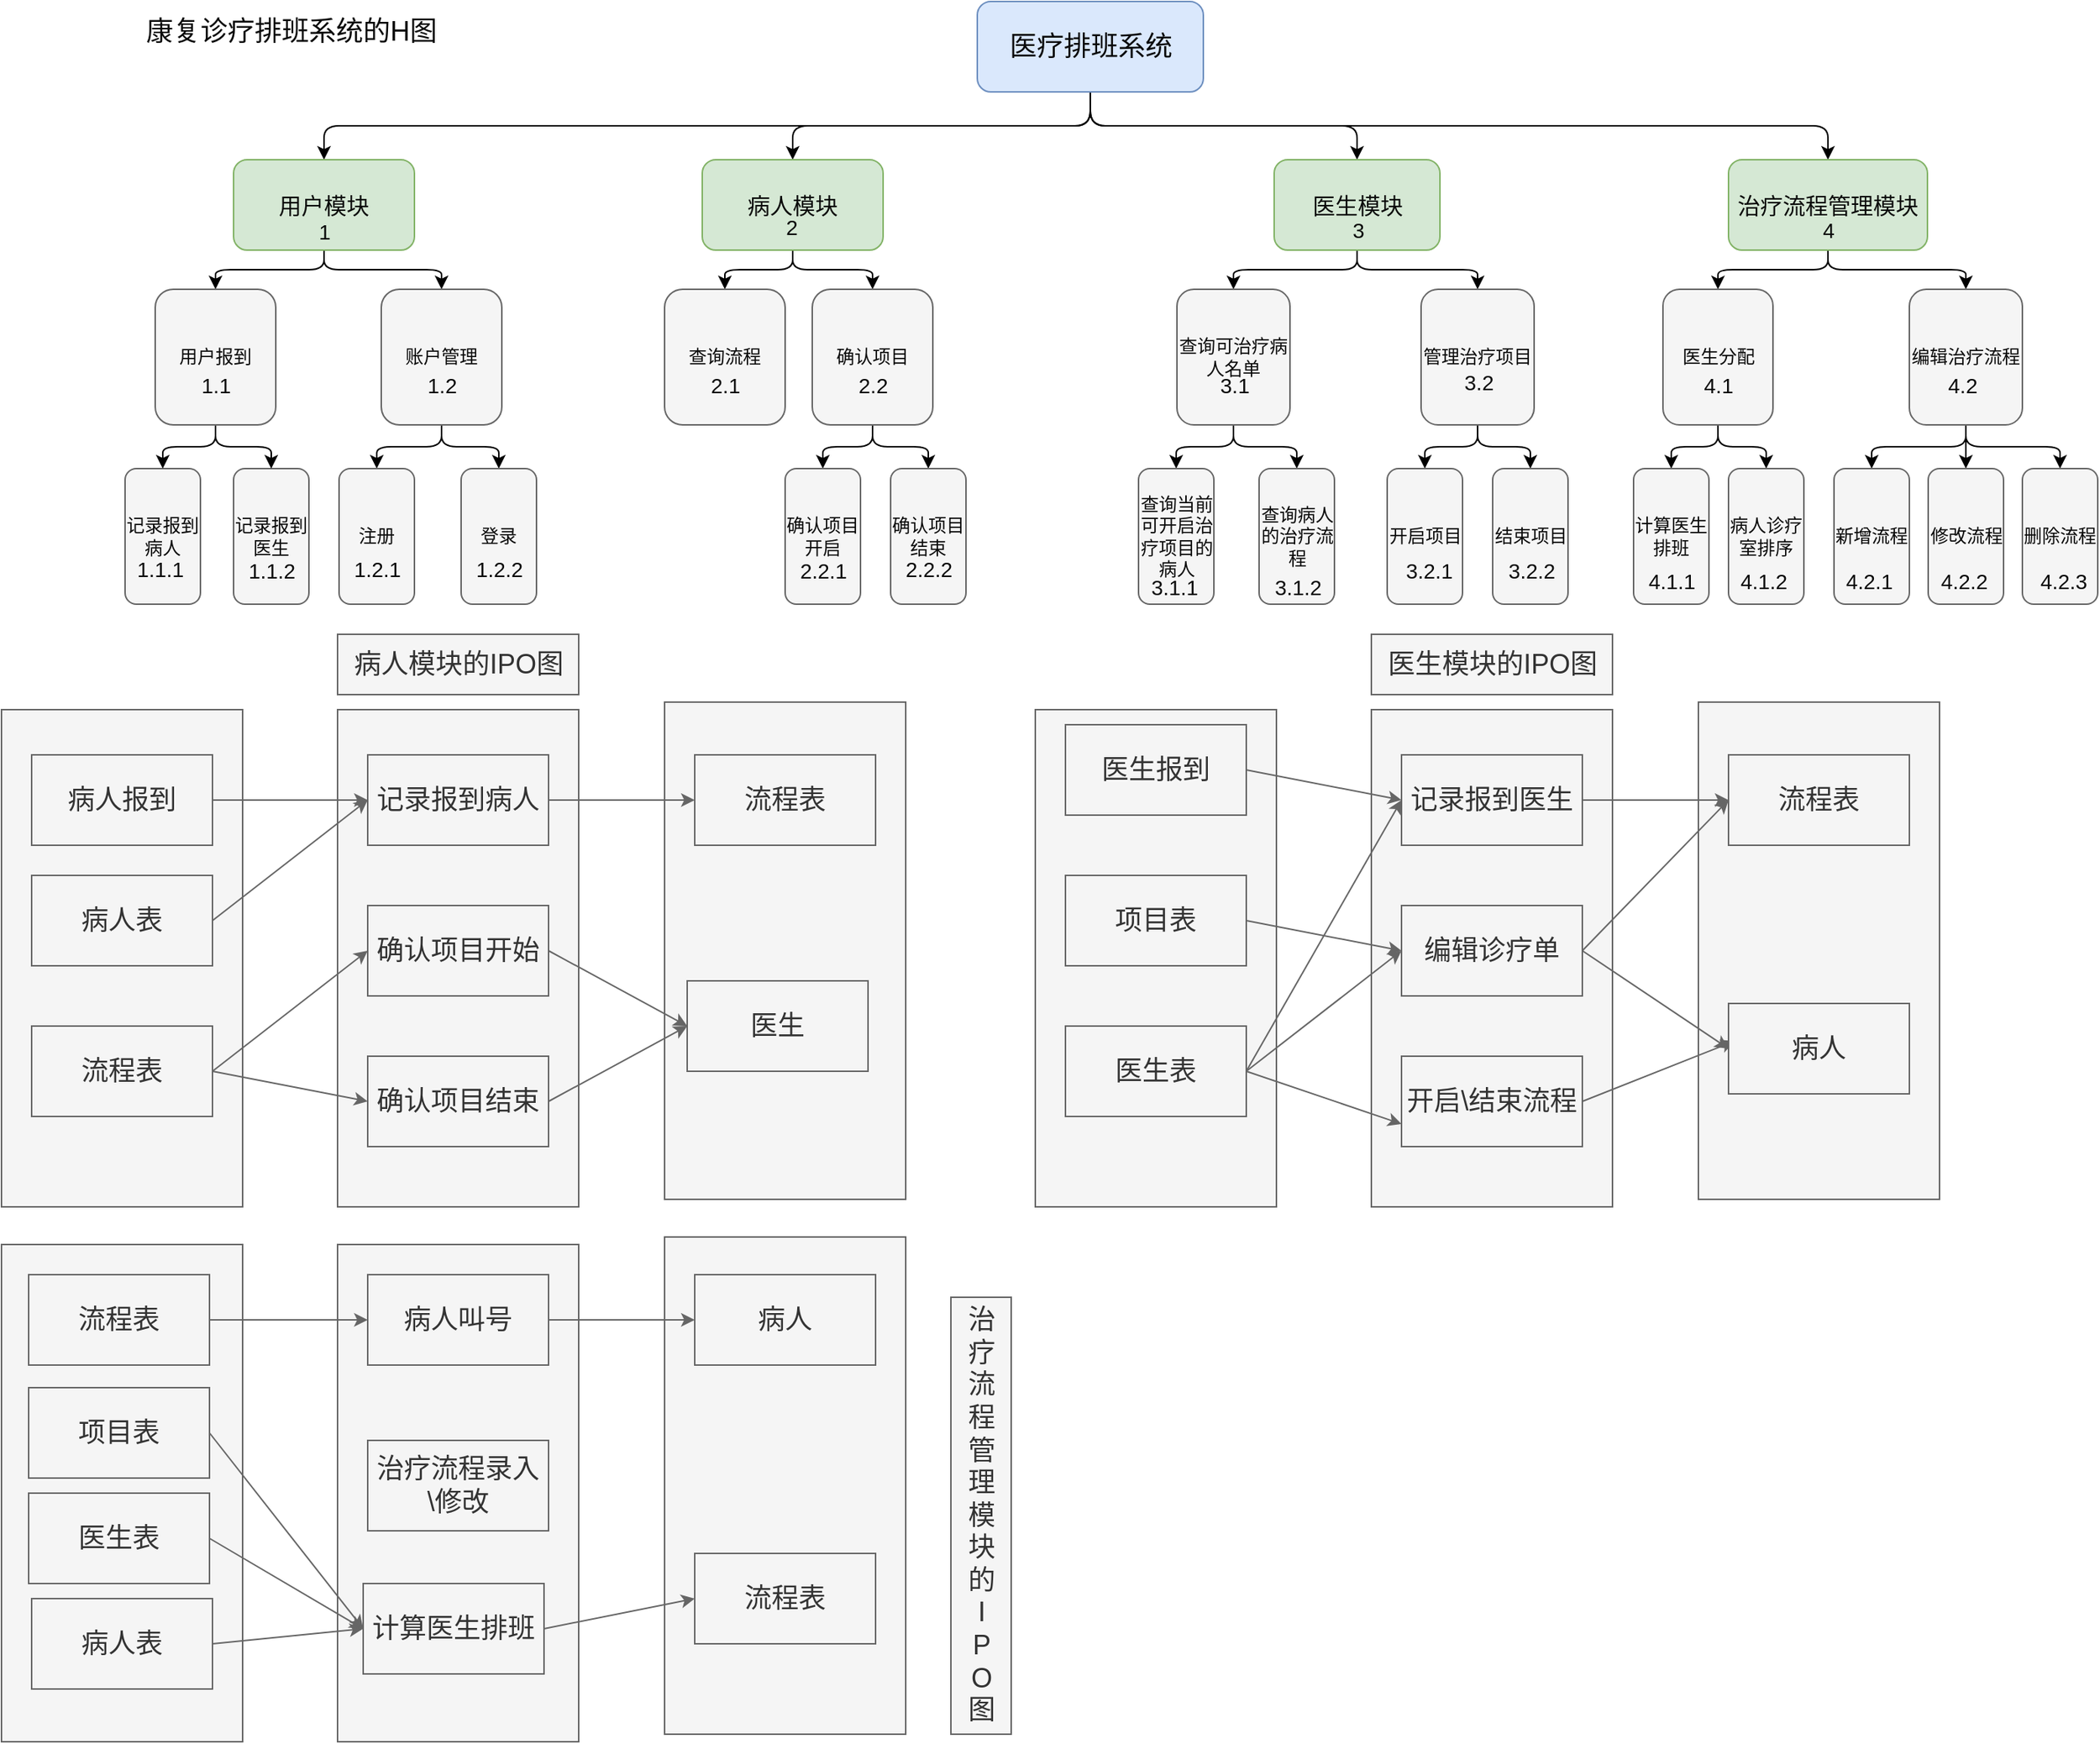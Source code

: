 <mxfile>
    <diagram id="Roaw650MdF5vXsPZklE2" name="第 1 页">
        <mxGraphModel dx="1711" dy="610" grid="1" gridSize="23" guides="1" tooltips="1" connect="1" arrows="1" fold="1" page="1" pageScale="1" pageWidth="1654" pageHeight="1169" background="#ffffff" math="0" shadow="0">
            <root>
                <mxCell id="0"/>
                <mxCell id="1" parent="0"/>
                <mxCell id="73" value="" style="whiteSpace=wrap;html=1;fontSize=18;fontColor=#333333;fillColor=#f5f5f5;strokeColor=#666666;" parent="1" vertex="1">
                    <mxGeometry x="233" y="470" width="160" height="330" as="geometry"/>
                </mxCell>
                <mxCell id="78" value="" style="whiteSpace=wrap;html=1;fontSize=18;fontColor=#333333;fillColor=#f5f5f5;strokeColor=#666666;" parent="1" vertex="1">
                    <mxGeometry x="10" y="470" width="160" height="330" as="geometry"/>
                </mxCell>
                <mxCell id="84" value="" style="whiteSpace=wrap;html=1;fontSize=18;fontColor=#333333;fillColor=#f5f5f5;strokeColor=#666666;" parent="1" vertex="1">
                    <mxGeometry x="450" y="465" width="160" height="330" as="geometry"/>
                </mxCell>
                <mxCell id="175" style="edgeStyle=orthogonalEdgeStyle;html=1;exitX=1;exitY=0.5;exitDx=0;exitDy=0;entryX=0;entryY=0.5;entryDx=0;entryDy=0;elbow=vertical;" edge="1" parent="1" source="5" target="158">
                    <mxGeometry relative="1" as="geometry"/>
                </mxCell>
                <mxCell id="176" style="edgeStyle=orthogonalEdgeStyle;html=1;exitX=1;exitY=0.5;exitDx=0;exitDy=0;entryX=0;entryY=0.5;entryDx=0;entryDy=0;elbow=vertical;" edge="1" parent="1" source="5" target="9">
                    <mxGeometry relative="1" as="geometry"/>
                </mxCell>
                <mxCell id="177" style="edgeStyle=orthogonalEdgeStyle;html=1;exitX=1;exitY=0.5;exitDx=0;exitDy=0;entryX=0;entryY=0.5;entryDx=0;entryDy=0;elbow=vertical;" edge="1" parent="1" source="5" target="13">
                    <mxGeometry relative="1" as="geometry"/>
                </mxCell>
                <mxCell id="178" style="edgeStyle=orthogonalEdgeStyle;html=1;exitX=1;exitY=0.5;exitDx=0;exitDy=0;entryX=0;entryY=0.5;entryDx=0;entryDy=0;elbow=vertical;" edge="1" parent="1" source="5" target="18">
                    <mxGeometry relative="1" as="geometry"/>
                </mxCell>
                <mxCell id="5" value="&lt;font style=&quot;font-size: 18px;&quot;&gt;医疗排班系统&lt;/font&gt;" style="rounded=1;whiteSpace=wrap;html=1;fillColor=#dae8fc;strokeColor=#6c8ebf;direction=south;fontColor=#0a0a0a;" parent="1" vertex="1">
                    <mxGeometry x="657.5" width="150" height="60" as="geometry"/>
                </mxCell>
                <mxCell id="6" style="edgeStyle=orthogonalEdgeStyle;html=1;exitX=1;exitY=0.5;exitDx=0;exitDy=0;entryX=0.5;entryY=0;entryDx=0;entryDy=0;fontColor=#0a0a0a;" parent="1" source="9" target="21" edge="1">
                    <mxGeometry relative="1" as="geometry"/>
                </mxCell>
                <mxCell id="8" style="edgeStyle=orthogonalEdgeStyle;html=1;exitX=1;exitY=0.5;exitDx=0;exitDy=0;entryX=0.5;entryY=0;entryDx=0;entryDy=0;fontColor=#0a0a0a;" parent="1" source="9" target="20" edge="1">
                    <mxGeometry relative="1" as="geometry"/>
                </mxCell>
                <mxCell id="9" value="&lt;span style=&quot;font-size: 15px;&quot;&gt;病人模块&lt;/span&gt;" style="rounded=1;whiteSpace=wrap;html=1;fillColor=#d5e8d4;strokeColor=#82b366;direction=south;fontColor=#0a0a0a;" parent="1" vertex="1">
                    <mxGeometry x="475" y="105" width="120" height="60" as="geometry"/>
                </mxCell>
                <mxCell id="11" style="edgeStyle=orthogonalEdgeStyle;html=1;exitX=1;exitY=0.5;exitDx=0;exitDy=0;entryX=0.5;entryY=0;entryDx=0;entryDy=0;fontColor=#0a0a0a;" parent="1" source="13" target="23" edge="1">
                    <mxGeometry relative="1" as="geometry"/>
                </mxCell>
                <mxCell id="12" style="edgeStyle=orthogonalEdgeStyle;html=1;exitX=1;exitY=0.5;exitDx=0;exitDy=0;entryX=0.5;entryY=0;entryDx=0;entryDy=0;fontColor=#0a0a0a;" parent="1" source="13" target="27" edge="1">
                    <mxGeometry relative="1" as="geometry"/>
                </mxCell>
                <mxCell id="13" value="&lt;span style=&quot;font-size: 15px;&quot;&gt;医生模块&lt;/span&gt;" style="rounded=1;whiteSpace=wrap;html=1;fillColor=#d5e8d4;strokeColor=#82b366;direction=south;fontColor=#0a0a0a;" parent="1" vertex="1">
                    <mxGeometry x="854.5" y="105" width="110" height="60" as="geometry"/>
                </mxCell>
                <mxCell id="192" style="edgeStyle=orthogonalEdgeStyle;html=1;exitX=1;exitY=0.5;exitDx=0;exitDy=0;entryX=0.5;entryY=0;entryDx=0;entryDy=0;elbow=vertical;" edge="1" parent="1" source="18" target="46">
                    <mxGeometry relative="1" as="geometry"/>
                </mxCell>
                <mxCell id="193" style="edgeStyle=orthogonalEdgeStyle;html=1;exitX=1;exitY=0.5;exitDx=0;exitDy=0;entryX=0.5;entryY=0;entryDx=0;entryDy=0;elbow=vertical;" edge="1" parent="1" source="18" target="26">
                    <mxGeometry relative="1" as="geometry"/>
                </mxCell>
                <mxCell id="18" value="&lt;span style=&quot;font-size: 15px;&quot;&gt;治疗流程管理模块&lt;/span&gt;" style="rounded=1;whiteSpace=wrap;html=1;fillColor=#d5e8d4;strokeColor=#82b366;direction=south;fontColor=#0a0a0a;" parent="1" vertex="1">
                    <mxGeometry x="1156" y="105" width="132" height="60" as="geometry"/>
                </mxCell>
                <mxCell id="189" style="edgeStyle=orthogonalEdgeStyle;html=1;exitX=0.5;exitY=1;exitDx=0;exitDy=0;entryX=0.5;entryY=0;entryDx=0;entryDy=0;elbow=vertical;" edge="1" parent="1" source="20" target="187">
                    <mxGeometry relative="1" as="geometry"/>
                </mxCell>
                <mxCell id="190" style="edgeStyle=orthogonalEdgeStyle;html=1;exitX=0.5;exitY=1;exitDx=0;exitDy=0;entryX=0.5;entryY=0;entryDx=0;entryDy=0;elbow=vertical;" edge="1" parent="1" source="20" target="186">
                    <mxGeometry relative="1" as="geometry"/>
                </mxCell>
                <mxCell id="20" value="确认项目" style="rounded=1;whiteSpace=wrap;html=1;fontColor=#0a0a0a;rotation=0;fillColor=#f5f5f5;strokeColor=#666666;" parent="1" vertex="1">
                    <mxGeometry x="548" y="191" width="80" height="90" as="geometry"/>
                </mxCell>
                <mxCell id="21" value="查询流程" style="rounded=1;whiteSpace=wrap;html=1;fontColor=#0a0a0a;rotation=0;fillColor=#f5f5f5;strokeColor=#666666;" parent="1" vertex="1">
                    <mxGeometry x="450" y="191" width="80" height="90" as="geometry"/>
                </mxCell>
                <mxCell id="203" style="edgeStyle=orthogonalEdgeStyle;html=1;exitX=0.5;exitY=1;exitDx=0;exitDy=0;entryX=0.5;entryY=0;entryDx=0;entryDy=0;elbow=vertical;" edge="1" parent="1" source="23" target="202">
                    <mxGeometry relative="1" as="geometry"/>
                </mxCell>
                <mxCell id="204" style="edgeStyle=orthogonalEdgeStyle;html=1;exitX=0.5;exitY=1;exitDx=0;exitDy=0;entryX=0.5;entryY=0;entryDx=0;entryDy=0;elbow=vertical;" edge="1" parent="1" source="23" target="201">
                    <mxGeometry relative="1" as="geometry"/>
                </mxCell>
                <mxCell id="23" value="查询可治疗病人名单" style="rounded=1;whiteSpace=wrap;html=1;fontColor=#0a0a0a;rotation=0;fillColor=#f5f5f5;strokeColor=#666666;" parent="1" vertex="1">
                    <mxGeometry x="790" y="191" width="75" height="90" as="geometry"/>
                </mxCell>
                <mxCell id="195" style="edgeStyle=orthogonalEdgeStyle;html=1;exitX=0.5;exitY=1;exitDx=0;exitDy=0;entryX=0.5;entryY=0;entryDx=0;entryDy=0;elbow=vertical;" edge="1" parent="1" source="26" target="194">
                    <mxGeometry relative="1" as="geometry"/>
                </mxCell>
                <mxCell id="196" style="edgeStyle=orthogonalEdgeStyle;html=1;exitX=0.5;exitY=1;exitDx=0;exitDy=0;entryX=0.5;entryY=0;entryDx=0;entryDy=0;elbow=vertical;" edge="1" parent="1" source="26" target="65">
                    <mxGeometry relative="1" as="geometry"/>
                </mxCell>
                <mxCell id="26" value="医生分配" style="rounded=1;whiteSpace=wrap;html=1;fontColor=#0a0a0a;rotation=0;fillColor=#f5f5f5;strokeColor=#666666;" parent="1" vertex="1">
                    <mxGeometry x="1112.5" y="191" width="73" height="90" as="geometry"/>
                </mxCell>
                <mxCell id="199" style="edgeStyle=orthogonalEdgeStyle;html=1;exitX=0.5;exitY=1;exitDx=0;exitDy=0;entryX=0.5;entryY=0;entryDx=0;entryDy=0;elbow=vertical;" edge="1" parent="1" source="27" target="198">
                    <mxGeometry relative="1" as="geometry"/>
                </mxCell>
                <mxCell id="200" style="edgeStyle=orthogonalEdgeStyle;html=1;exitX=0.5;exitY=1;exitDx=0;exitDy=0;entryX=0.5;entryY=0;entryDx=0;entryDy=0;elbow=vertical;" edge="1" parent="1" source="27" target="197">
                    <mxGeometry relative="1" as="geometry"/>
                </mxCell>
                <mxCell id="27" value="管理治疗项目" style="rounded=1;whiteSpace=wrap;html=1;fontColor=#0a0a0a;rotation=0;fillColor=#f5f5f5;strokeColor=#666666;" parent="1" vertex="1">
                    <mxGeometry x="952" y="191" width="75" height="90" as="geometry"/>
                </mxCell>
                <mxCell id="29" value="&lt;font style=&quot;font-size: 14px;&quot;&gt;2&lt;/font&gt;" style="text;html=1;align=center;verticalAlign=middle;resizable=0;points=[];autosize=1;strokeColor=none;fillColor=none;fontSize=14;fontColor=#0a0a0a;" parent="1" vertex="1">
                    <mxGeometry x="522" y="127" width="23" height="46" as="geometry"/>
                </mxCell>
                <mxCell id="33" value="&lt;font style=&quot;font-size: 14px;&quot;&gt;2.2&lt;/font&gt;" style="text;html=1;align=center;verticalAlign=middle;resizable=0;points=[];autosize=1;strokeColor=none;fillColor=none;fontSize=14;fontColor=#0a0a0a;" parent="1" vertex="1">
                    <mxGeometry x="565" y="232" width="46" height="46" as="geometry"/>
                </mxCell>
                <mxCell id="34" value="2.1" style="text;html=1;align=center;verticalAlign=middle;resizable=0;points=[];autosize=1;strokeColor=none;fillColor=none;fontSize=14;fontColor=#0a0a0a;" parent="1" vertex="1">
                    <mxGeometry x="467" y="232" width="46" height="46" as="geometry"/>
                </mxCell>
                <mxCell id="35" value="&lt;font style=&quot;font-size: 14px;&quot;&gt;3.1&lt;/font&gt;" style="text;html=1;align=center;verticalAlign=middle;resizable=0;points=[];autosize=1;strokeColor=none;fillColor=none;fontSize=14;fontColor=#0a0a0a;" parent="1" vertex="1">
                    <mxGeometry x="804.5" y="232" width="46" height="46" as="geometry"/>
                </mxCell>
                <mxCell id="37" value="&lt;font style=&quot;font-size: 14px;&quot;&gt;4.1&lt;/font&gt;" style="text;html=1;align=center;verticalAlign=middle;resizable=0;points=[];autosize=1;strokeColor=none;fillColor=none;fontSize=14;fontColor=#0a0a0a;" parent="1" vertex="1">
                    <mxGeometry x="1126" y="232" width="46" height="46" as="geometry"/>
                </mxCell>
                <mxCell id="44" value="&lt;font style=&quot;font-size: 14px;&quot;&gt;3&lt;/font&gt;" style="text;html=1;align=center;verticalAlign=middle;resizable=0;points=[];autosize=1;strokeColor=none;fillColor=none;fontSize=14;fontColor=#0a0a0a;" parent="1" vertex="1">
                    <mxGeometry x="898.5" y="129" width="23" height="46" as="geometry"/>
                </mxCell>
                <mxCell id="55" style="edgeStyle=orthogonalEdgeStyle;html=1;exitX=0.5;exitY=1;exitDx=0;exitDy=0;entryX=0.5;entryY=0;entryDx=0;entryDy=0;fontSize=14;fontColor=#0a0a0a;" parent="1" source="46" target="51" edge="1">
                    <mxGeometry relative="1" as="geometry"/>
                </mxCell>
                <mxCell id="56" style="edgeStyle=orthogonalEdgeStyle;html=1;exitX=0.5;exitY=1;exitDx=0;exitDy=0;entryX=0.5;entryY=0;entryDx=0;entryDy=0;fontSize=14;fontColor=#0a0a0a;" parent="1" source="46" target="53" edge="1">
                    <mxGeometry relative="1" as="geometry"/>
                </mxCell>
                <mxCell id="207" style="edgeStyle=orthogonalEdgeStyle;html=1;exitX=0.5;exitY=1;exitDx=0;exitDy=0;entryX=0.5;entryY=0;entryDx=0;entryDy=0;elbow=vertical;" edge="1" parent="1" source="46" target="206">
                    <mxGeometry relative="1" as="geometry"/>
                </mxCell>
                <mxCell id="46" value="编辑治疗流程" style="rounded=1;whiteSpace=wrap;html=1;fontColor=#0a0a0a;rotation=0;fillColor=#f5f5f5;strokeColor=#666666;" parent="1" vertex="1">
                    <mxGeometry x="1276" y="191" width="75" height="90" as="geometry"/>
                </mxCell>
                <mxCell id="49" value="&lt;font style=&quot;font-size: 14px;&quot;&gt;4.2&lt;/font&gt;" style="text;html=1;align=center;verticalAlign=middle;resizable=0;points=[];autosize=1;strokeColor=none;fillColor=none;fontSize=14;fontColor=#0a0a0a;" parent="1" vertex="1">
                    <mxGeometry x="1288" y="232" width="46" height="46" as="geometry"/>
                </mxCell>
                <mxCell id="51" value="新增流程" style="rounded=1;whiteSpace=wrap;html=1;fontColor=#0a0a0a;rotation=0;fillColor=#f5f5f5;strokeColor=#666666;" parent="1" vertex="1">
                    <mxGeometry x="1226" y="310" width="50" height="90" as="geometry"/>
                </mxCell>
                <mxCell id="52" value="&lt;font style=&quot;font-size: 14px;&quot;&gt;4.2.1&lt;/font&gt;" style="text;html=1;align=center;verticalAlign=middle;resizable=0;points=[];autosize=1;strokeColor=none;fillColor=none;fontSize=14;fontColor=#0a0a0a;" parent="1" vertex="1">
                    <mxGeometry x="1226" y="362" width="46" height="46" as="geometry"/>
                </mxCell>
                <mxCell id="53" value="修改流程" style="rounded=1;whiteSpace=wrap;html=1;fontColor=#0a0a0a;rotation=0;fillColor=#f5f5f5;strokeColor=#666666;" parent="1" vertex="1">
                    <mxGeometry x="1288.5" y="310" width="50" height="90" as="geometry"/>
                </mxCell>
                <mxCell id="54" value="&lt;font style=&quot;font-size: 14px;&quot;&gt;4.2.2&lt;/font&gt;" style="text;html=1;align=center;verticalAlign=middle;resizable=0;points=[];autosize=1;strokeColor=none;fillColor=none;fontSize=14;fontColor=#0a0a0a;" parent="1" vertex="1">
                    <mxGeometry x="1288.5" y="362" width="46" height="46" as="geometry"/>
                </mxCell>
                <mxCell id="57" value="记录报到病人" style="rounded=1;whiteSpace=wrap;html=1;fontColor=#0a0a0a;rotation=0;fillColor=#f5f5f5;strokeColor=#666666;" parent="1" vertex="1">
                    <mxGeometry x="92" y="310" width="50" height="90" as="geometry"/>
                </mxCell>
                <mxCell id="61" value="记录报到医生" style="rounded=1;whiteSpace=wrap;html=1;fontColor=#0a0a0a;rotation=0;fillColor=#f5f5f5;strokeColor=#666666;" parent="1" vertex="1">
                    <mxGeometry x="164" y="310" width="50" height="90" as="geometry"/>
                </mxCell>
                <mxCell id="65" value="计算医生排班" style="rounded=1;whiteSpace=wrap;html=1;fontColor=#0a0a0a;rotation=0;fillColor=#f5f5f5;strokeColor=#666666;" parent="1" vertex="1">
                    <mxGeometry x="1093" y="310" width="50" height="90" as="geometry"/>
                </mxCell>
                <mxCell id="66" value="&lt;font style=&quot;font-size: 14px;&quot;&gt;4.1.1&lt;/font&gt;" style="text;html=1;align=center;verticalAlign=middle;resizable=0;points=[];autosize=1;strokeColor=none;fillColor=none;fontSize=14;fontColor=#0a0a0a;" parent="1" vertex="1">
                    <mxGeometry x="1095" y="362" width="46" height="46" as="geometry"/>
                </mxCell>
                <mxCell id="68" value="&lt;font style=&quot;font-size: 18px;&quot;&gt;病人模块的IPO图&lt;/font&gt;" style="text;html=1;align=center;verticalAlign=middle;resizable=0;points=[];autosize=1;strokeColor=#666666;fillColor=#f5f5f5;fontSize=18;fontColor=#333333;" parent="1" vertex="1">
                    <mxGeometry x="233" y="420" width="160" height="40" as="geometry"/>
                </mxCell>
                <mxCell id="70" value="康复诊疗排班系统的H图" style="text;html=1;align=center;verticalAlign=middle;resizable=0;points=[];autosize=1;strokeColor=none;fillColor=none;fontSize=18;fontColor=#0a0a0a;" parent="1" vertex="1">
                    <mxGeometry x="92" width="220" height="40" as="geometry"/>
                </mxCell>
                <mxCell id="74" value="记录报到病人" style="whiteSpace=wrap;html=1;rounded=0;fontSize=18;fontColor=#333333;fillColor=#f5f5f5;strokeColor=#666666;" parent="1" vertex="1">
                    <mxGeometry x="253" y="500" width="120" height="60" as="geometry"/>
                </mxCell>
                <mxCell id="95" style="edgeStyle=none;html=1;exitX=1;exitY=0.5;exitDx=0;exitDy=0;entryX=0;entryY=0.5;entryDx=0;entryDy=0;fontSize=18;fontColor=#0a0a0a;fillColor=#f5f5f5;strokeColor=#666666;" parent="1" source="75" target="91" edge="1">
                    <mxGeometry relative="1" as="geometry"/>
                </mxCell>
                <mxCell id="75" value="确认项目结束" style="whiteSpace=wrap;html=1;rounded=0;fontSize=18;fontColor=#333333;fillColor=#f5f5f5;strokeColor=#666666;" parent="1" vertex="1">
                    <mxGeometry x="253" y="700" width="120" height="60" as="geometry"/>
                </mxCell>
                <mxCell id="122" style="edgeStyle=none;html=1;exitX=1;exitY=0.5;exitDx=0;exitDy=0;entryX=0;entryY=0.5;entryDx=0;entryDy=0;fontSize=18;fontColor=#0a0a0a;fillColor=#f5f5f5;strokeColor=#666666;" parent="1" source="76" target="91" edge="1">
                    <mxGeometry relative="1" as="geometry"/>
                </mxCell>
                <mxCell id="76" value="确认项目开始" style="whiteSpace=wrap;html=1;rounded=0;fontSize=18;fontColor=#333333;fillColor=#f5f5f5;strokeColor=#666666;" parent="1" vertex="1">
                    <mxGeometry x="253" y="600" width="120" height="60" as="geometry"/>
                </mxCell>
                <mxCell id="81" style="edgeStyle=none;html=1;exitX=1;exitY=0.5;exitDx=0;exitDy=0;entryX=0;entryY=0.5;entryDx=0;entryDy=0;fontSize=18;fontColor=#0a0a0a;fillColor=#f5f5f5;strokeColor=#666666;" parent="1" source="79" target="74" edge="1">
                    <mxGeometry relative="1" as="geometry"/>
                </mxCell>
                <mxCell id="79" value="病人表" style="whiteSpace=wrap;html=1;rounded=0;fontSize=18;fontColor=#333333;fillColor=#f5f5f5;strokeColor=#666666;" parent="1" vertex="1">
                    <mxGeometry x="30" y="580" width="120" height="60" as="geometry"/>
                </mxCell>
                <mxCell id="82" style="edgeStyle=none;html=1;exitX=1;exitY=0.5;exitDx=0;exitDy=0;entryX=0;entryY=0.5;entryDx=0;entryDy=0;fontSize=18;fontColor=#0a0a0a;fillColor=#f5f5f5;strokeColor=#666666;" parent="1" source="80" target="76" edge="1">
                    <mxGeometry relative="1" as="geometry"/>
                </mxCell>
                <mxCell id="83" style="edgeStyle=none;html=1;exitX=1;exitY=0.5;exitDx=0;exitDy=0;entryX=0;entryY=0.5;entryDx=0;entryDy=0;fontSize=18;fontColor=#0a0a0a;fillColor=#f5f5f5;strokeColor=#666666;" parent="1" source="80" target="75" edge="1">
                    <mxGeometry relative="1" as="geometry"/>
                </mxCell>
                <mxCell id="80" value="流程表" style="whiteSpace=wrap;html=1;rounded=0;fontSize=18;fontColor=#333333;fillColor=#f5f5f5;strokeColor=#666666;" parent="1" vertex="1">
                    <mxGeometry x="30" y="680" width="120" height="60" as="geometry"/>
                </mxCell>
                <mxCell id="85" value="流程表" style="whiteSpace=wrap;html=1;rounded=0;fontSize=18;fontColor=#333333;fillColor=#f5f5f5;strokeColor=#666666;" parent="1" vertex="1">
                    <mxGeometry x="470" y="500" width="120" height="60" as="geometry"/>
                </mxCell>
                <mxCell id="87" style="edgeStyle=none;html=1;exitX=1;exitY=0.5;exitDx=0;exitDy=0;entryX=0;entryY=0.5;entryDx=0;entryDy=0;fontSize=18;fontColor=#0a0a0a;fillColor=#f5f5f5;strokeColor=#666666;" parent="1" source="74" target="85" edge="1">
                    <mxGeometry relative="1" as="geometry"/>
                </mxCell>
                <mxCell id="96" style="edgeStyle=none;html=1;exitX=1;exitY=0.5;exitDx=0;exitDy=0;entryX=0;entryY=0.5;entryDx=0;entryDy=0;fontSize=18;fontColor=#0a0a0a;fillColor=#f5f5f5;strokeColor=#666666;" parent="1" source="89" target="74" edge="1">
                    <mxGeometry relative="1" as="geometry"/>
                </mxCell>
                <mxCell id="89" value="病人报到" style="whiteSpace=wrap;html=1;rounded=0;fontSize=18;fontColor=#333333;fillColor=#f5f5f5;strokeColor=#666666;" parent="1" vertex="1">
                    <mxGeometry x="30" y="500" width="120" height="60" as="geometry"/>
                </mxCell>
                <mxCell id="91" value="医生" style="whiteSpace=wrap;html=1;rounded=0;fontSize=18;fontColor=#333333;fillColor=#f5f5f5;strokeColor=#666666;" parent="1" vertex="1">
                    <mxGeometry x="465" y="650" width="120" height="60" as="geometry"/>
                </mxCell>
                <mxCell id="97" value="" style="whiteSpace=wrap;html=1;fontSize=18;fontColor=#333333;fillColor=#f5f5f5;strokeColor=#666666;" parent="1" vertex="1">
                    <mxGeometry x="919" y="470" width="160" height="330" as="geometry"/>
                </mxCell>
                <mxCell id="98" value="" style="whiteSpace=wrap;html=1;fontSize=18;fontColor=#333333;fillColor=#f5f5f5;strokeColor=#666666;" parent="1" vertex="1">
                    <mxGeometry x="696" y="470" width="160" height="330" as="geometry"/>
                </mxCell>
                <mxCell id="99" value="" style="whiteSpace=wrap;html=1;fontSize=18;fontColor=#333333;fillColor=#f5f5f5;strokeColor=#666666;" parent="1" vertex="1">
                    <mxGeometry x="1136" y="465" width="160" height="330" as="geometry"/>
                </mxCell>
                <mxCell id="100" value="&lt;font style=&quot;font-size: 18px;&quot;&gt;医生模块的IPO图&lt;/font&gt;" style="text;html=1;align=center;verticalAlign=middle;resizable=0;points=[];autosize=1;strokeColor=#666666;fillColor=#f5f5f5;fontSize=18;fontColor=#333333;" parent="1" vertex="1">
                    <mxGeometry x="919" y="420" width="160" height="40" as="geometry"/>
                </mxCell>
                <mxCell id="101" value="记录报到医生" style="whiteSpace=wrap;html=1;rounded=0;fontSize=18;fontColor=#333333;fillColor=#f5f5f5;strokeColor=#666666;" parent="1" vertex="1">
                    <mxGeometry x="939" y="500" width="120" height="60" as="geometry"/>
                </mxCell>
                <mxCell id="121" style="edgeStyle=none;html=1;exitX=1;exitY=0.5;exitDx=0;exitDy=0;fontSize=18;fontColor=#0a0a0a;fillColor=#f5f5f5;strokeColor=#666666;" parent="1" source="104" edge="1">
                    <mxGeometry relative="1" as="geometry">
                        <mxPoint x="1160" y="690" as="targetPoint"/>
                    </mxGeometry>
                </mxCell>
                <mxCell id="104" value="开启\结束流程" style="whiteSpace=wrap;html=1;rounded=0;fontSize=18;fontColor=#333333;fillColor=#f5f5f5;strokeColor=#666666;" parent="1" vertex="1">
                    <mxGeometry x="939" y="700" width="120" height="60" as="geometry"/>
                </mxCell>
                <mxCell id="119" style="edgeStyle=none;html=1;exitX=1;exitY=0.5;exitDx=0;exitDy=0;entryX=0;entryY=0.5;entryDx=0;entryDy=0;fontSize=18;fontColor=#0a0a0a;fillColor=#f5f5f5;strokeColor=#666666;" parent="1" source="107" target="113" edge="1">
                    <mxGeometry relative="1" as="geometry"/>
                </mxCell>
                <mxCell id="120" style="edgeStyle=none;html=1;exitX=1;exitY=0.5;exitDx=0;exitDy=0;entryX=0;entryY=0.5;entryDx=0;entryDy=0;fontSize=18;fontColor=#0a0a0a;fillColor=#f5f5f5;strokeColor=#666666;" parent="1" source="107" target="117" edge="1">
                    <mxGeometry relative="1" as="geometry"/>
                </mxCell>
                <mxCell id="107" value="编辑诊疗单" style="whiteSpace=wrap;html=1;rounded=0;fontSize=18;fontColor=#333333;fillColor=#f5f5f5;strokeColor=#666666;" parent="1" vertex="1">
                    <mxGeometry x="939" y="600" width="120" height="60" as="geometry"/>
                </mxCell>
                <mxCell id="108" style="edgeStyle=none;html=1;exitX=1;exitY=0.5;exitDx=0;exitDy=0;entryX=0;entryY=0.5;entryDx=0;entryDy=0;fontSize=18;fontColor=#0a0a0a;fillColor=#f5f5f5;strokeColor=#666666;" parent="1" source="109" target="101" edge="1">
                    <mxGeometry relative="1" as="geometry"/>
                </mxCell>
                <mxCell id="125" style="edgeStyle=none;html=1;exitX=1;exitY=0.5;exitDx=0;exitDy=0;entryX=0;entryY=0.5;entryDx=0;entryDy=0;fontSize=18;fontColor=#0a0a0a;fillColor=#f5f5f5;strokeColor=#666666;" parent="1" source="109" target="107" edge="1">
                    <mxGeometry relative="1" as="geometry"/>
                </mxCell>
                <mxCell id="126" style="edgeStyle=none;html=1;exitX=1;exitY=0.5;exitDx=0;exitDy=0;entryX=0;entryY=0.75;entryDx=0;entryDy=0;fontSize=18;fontColor=#0a0a0a;fillColor=#f5f5f5;strokeColor=#666666;" parent="1" source="109" target="104" edge="1">
                    <mxGeometry relative="1" as="geometry"/>
                </mxCell>
                <mxCell id="109" value="医生表" style="whiteSpace=wrap;html=1;rounded=0;fontSize=18;fontColor=#333333;fillColor=#f5f5f5;strokeColor=#666666;" parent="1" vertex="1">
                    <mxGeometry x="716" y="680" width="120" height="60" as="geometry"/>
                </mxCell>
                <mxCell id="113" value="流程表" style="whiteSpace=wrap;html=1;rounded=0;fontSize=18;fontColor=#333333;fillColor=#f5f5f5;strokeColor=#666666;" parent="1" vertex="1">
                    <mxGeometry x="1156" y="500" width="120" height="60" as="geometry"/>
                </mxCell>
                <mxCell id="114" style="edgeStyle=none;html=1;exitX=1;exitY=0.5;exitDx=0;exitDy=0;entryX=0;entryY=0.5;entryDx=0;entryDy=0;fontSize=18;fontColor=#0a0a0a;fillColor=#f5f5f5;strokeColor=#666666;" parent="1" source="101" target="113" edge="1">
                    <mxGeometry relative="1" as="geometry"/>
                </mxCell>
                <mxCell id="115" style="edgeStyle=none;html=1;exitX=1;exitY=0.5;exitDx=0;exitDy=0;entryX=0;entryY=0.5;entryDx=0;entryDy=0;fontSize=18;fontColor=#0a0a0a;fillColor=#f5f5f5;strokeColor=#666666;" parent="1" source="116" target="101" edge="1">
                    <mxGeometry relative="1" as="geometry"/>
                </mxCell>
                <mxCell id="116" value="医生报到" style="whiteSpace=wrap;html=1;rounded=0;fontSize=18;fontColor=#333333;fillColor=#f5f5f5;strokeColor=#666666;" parent="1" vertex="1">
                    <mxGeometry x="716" y="480" width="120" height="60" as="geometry"/>
                </mxCell>
                <mxCell id="117" value="病人" style="whiteSpace=wrap;html=1;rounded=0;fontSize=18;fontColor=#333333;fillColor=#f5f5f5;strokeColor=#666666;" parent="1" vertex="1">
                    <mxGeometry x="1156" y="665" width="120" height="60" as="geometry"/>
                </mxCell>
                <mxCell id="127" style="edgeStyle=none;html=1;exitX=1;exitY=0.5;exitDx=0;exitDy=0;entryX=0;entryY=0.5;entryDx=0;entryDy=0;fontSize=18;fontColor=#0a0a0a;fillColor=#f5f5f5;strokeColor=#666666;" parent="1" source="123" target="107" edge="1">
                    <mxGeometry relative="1" as="geometry"/>
                </mxCell>
                <mxCell id="123" value="项目表" style="whiteSpace=wrap;html=1;rounded=0;fontSize=18;fontColor=#333333;fillColor=#f5f5f5;strokeColor=#666666;" parent="1" vertex="1">
                    <mxGeometry x="716" y="580" width="120" height="60" as="geometry"/>
                </mxCell>
                <mxCell id="128" value="" style="whiteSpace=wrap;html=1;fontSize=18;fontColor=#333333;fillColor=#f5f5f5;strokeColor=#666666;" parent="1" vertex="1">
                    <mxGeometry x="233" y="825" width="160" height="330" as="geometry"/>
                </mxCell>
                <mxCell id="129" value="" style="whiteSpace=wrap;html=1;fontSize=18;fontColor=#333333;fillColor=#f5f5f5;strokeColor=#666666;" parent="1" vertex="1">
                    <mxGeometry x="10" y="825" width="160" height="330" as="geometry"/>
                </mxCell>
                <mxCell id="130" value="" style="whiteSpace=wrap;html=1;fontSize=18;fontColor=#333333;fillColor=#f5f5f5;strokeColor=#666666;" parent="1" vertex="1">
                    <mxGeometry x="450" y="820" width="160" height="330" as="geometry"/>
                </mxCell>
                <mxCell id="131" value="&lt;font style=&quot;font-size: 18px;&quot;&gt;治&lt;br&gt;疗&lt;br&gt;流&lt;br&gt;程&lt;br&gt;管&lt;br&gt;理&lt;br&gt;模&lt;br&gt;块&lt;br&gt;的&lt;br&gt;I&lt;br&gt;P&lt;br&gt;O&lt;br&gt;图&lt;/font&gt;" style="text;html=1;align=center;verticalAlign=middle;resizable=0;points=[];autosize=1;strokeColor=#666666;fillColor=#f5f5f5;fontSize=18;fontColor=#333333;" parent="1" vertex="1">
                    <mxGeometry x="640" y="860" width="40" height="290" as="geometry"/>
                </mxCell>
                <mxCell id="154" style="edgeStyle=none;html=1;exitX=1;exitY=0.5;exitDx=0;exitDy=0;entryX=0;entryY=0.5;entryDx=0;entryDy=0;fontSize=18;fontColor=#0a0a0a;fillColor=#f5f5f5;strokeColor=#666666;" parent="1" source="132" target="146" edge="1">
                    <mxGeometry relative="1" as="geometry"/>
                </mxCell>
                <mxCell id="132" value="病人叫号" style="whiteSpace=wrap;html=1;rounded=0;fontSize=18;fontColor=#333333;fillColor=#f5f5f5;strokeColor=#666666;" parent="1" vertex="1">
                    <mxGeometry x="253" y="845" width="120" height="60" as="geometry"/>
                </mxCell>
                <mxCell id="134" value="治疗流程录入\修改" style="whiteSpace=wrap;html=1;rounded=0;fontSize=18;fontColor=#333333;fillColor=#f5f5f5;strokeColor=#666666;" parent="1" vertex="1">
                    <mxGeometry x="253" y="955" width="120" height="60" as="geometry"/>
                </mxCell>
                <mxCell id="153" style="edgeStyle=none;html=1;exitX=1;exitY=0.5;exitDx=0;exitDy=0;entryX=0;entryY=0.5;entryDx=0;entryDy=0;fontSize=18;fontColor=#0a0a0a;fillColor=#f5f5f5;strokeColor=#666666;" parent="1" source="137" target="142" edge="1">
                    <mxGeometry relative="1" as="geometry"/>
                </mxCell>
                <mxCell id="137" value="计算医生排班" style="whiteSpace=wrap;html=1;rounded=0;fontSize=18;fontColor=#333333;fillColor=#f5f5f5;strokeColor=#666666;" parent="1" vertex="1">
                    <mxGeometry x="250" y="1050" width="120" height="60" as="geometry"/>
                </mxCell>
                <mxCell id="150" style="edgeStyle=none;html=1;exitX=1;exitY=0.5;exitDx=0;exitDy=0;entryX=0;entryY=0.5;entryDx=0;entryDy=0;fontSize=18;fontColor=#0a0a0a;fillColor=#f5f5f5;strokeColor=#666666;" parent="1" source="141" target="137" edge="1">
                    <mxGeometry relative="1" as="geometry"/>
                </mxCell>
                <mxCell id="141" value="医生表" style="whiteSpace=wrap;html=1;rounded=0;fontSize=18;fontColor=#333333;fillColor=#f5f5f5;strokeColor=#666666;" parent="1" vertex="1">
                    <mxGeometry x="28" y="990" width="120" height="60" as="geometry"/>
                </mxCell>
                <mxCell id="142" value="流程表" style="whiteSpace=wrap;html=1;rounded=0;fontSize=18;fontColor=#333333;fillColor=#f5f5f5;strokeColor=#666666;" parent="1" vertex="1">
                    <mxGeometry x="470" y="1030" width="120" height="60" as="geometry"/>
                </mxCell>
                <mxCell id="149" style="edgeStyle=none;html=1;exitX=1;exitY=0.5;exitDx=0;exitDy=0;entryX=0;entryY=0.5;entryDx=0;entryDy=0;fontSize=18;fontColor=#0a0a0a;fillColor=#f5f5f5;strokeColor=#666666;" parent="1" source="145" target="132" edge="1">
                    <mxGeometry relative="1" as="geometry"/>
                </mxCell>
                <mxCell id="155" style="edgeStyle=none;html=1;exitX=1;exitY=0.5;exitDx=0;exitDy=0;fontSize=18;fontColor=#0a0a0a;fillColor=#f5f5f5;strokeColor=#666666;" parent="1" source="145" edge="1">
                    <mxGeometry relative="1" as="geometry">
                        <mxPoint x="147.769" y="875.308" as="targetPoint"/>
                    </mxGeometry>
                </mxCell>
                <mxCell id="145" value="流程表" style="whiteSpace=wrap;html=1;rounded=0;fontSize=18;fontColor=#333333;fillColor=#f5f5f5;strokeColor=#666666;" parent="1" vertex="1">
                    <mxGeometry x="28" y="845" width="120" height="60" as="geometry"/>
                </mxCell>
                <mxCell id="146" value="病人" style="whiteSpace=wrap;html=1;rounded=0;fontSize=18;fontColor=#333333;fillColor=#f5f5f5;strokeColor=#666666;" parent="1" vertex="1">
                    <mxGeometry x="470" y="845" width="120" height="60" as="geometry"/>
                </mxCell>
                <mxCell id="152" style="edgeStyle=none;html=1;exitX=1;exitY=0.5;exitDx=0;exitDy=0;entryX=0;entryY=0.5;entryDx=0;entryDy=0;fontSize=18;fontColor=#0a0a0a;fillColor=#f5f5f5;strokeColor=#666666;" parent="1" source="148" target="137" edge="1">
                    <mxGeometry relative="1" as="geometry"/>
                </mxCell>
                <mxCell id="148" value="项目表" style="whiteSpace=wrap;html=1;rounded=0;fontSize=18;fontColor=#333333;fillColor=#f5f5f5;strokeColor=#666666;" parent="1" vertex="1">
                    <mxGeometry x="28" y="920" width="120" height="60" as="geometry"/>
                </mxCell>
                <mxCell id="157" style="edgeStyle=none;html=1;exitX=1;exitY=0.5;exitDx=0;exitDy=0;entryX=0;entryY=0.5;entryDx=0;entryDy=0;fontSize=18;fontColor=#0a0a0a;fillColor=#f5f5f5;strokeColor=#666666;" parent="1" source="156" target="137" edge="1">
                    <mxGeometry relative="1" as="geometry"/>
                </mxCell>
                <mxCell id="156" value="病人表" style="whiteSpace=wrap;html=1;rounded=0;fontSize=18;fontColor=#333333;fillColor=#f5f5f5;strokeColor=#666666;" parent="1" vertex="1">
                    <mxGeometry x="30" y="1060" width="120" height="60" as="geometry"/>
                </mxCell>
                <mxCell id="179" style="edgeStyle=orthogonalEdgeStyle;html=1;exitX=1;exitY=0.5;exitDx=0;exitDy=0;entryX=0.5;entryY=0;entryDx=0;entryDy=0;elbow=vertical;" edge="1" parent="1" source="158" target="164">
                    <mxGeometry relative="1" as="geometry"/>
                </mxCell>
                <mxCell id="181" style="edgeStyle=orthogonalEdgeStyle;html=1;exitX=1;exitY=0.5;exitDx=0;exitDy=0;entryX=0.5;entryY=0;entryDx=0;entryDy=0;elbow=vertical;" edge="1" parent="1" source="158" target="180">
                    <mxGeometry relative="1" as="geometry"/>
                </mxCell>
                <mxCell id="158" value="&lt;span style=&quot;font-size: 15px;&quot;&gt;用户模块&lt;/span&gt;" style="rounded=1;whiteSpace=wrap;html=1;fillColor=#d5e8d4;strokeColor=#82b366;direction=south;fontColor=#0a0a0a;" vertex="1" parent="1">
                    <mxGeometry x="164" y="105" width="120" height="60" as="geometry"/>
                </mxCell>
                <mxCell id="165" style="edgeStyle=orthogonalEdgeStyle;html=1;exitX=0.5;exitY=1;exitDx=0;exitDy=0;entryX=0.5;entryY=0;entryDx=0;entryDy=0;elbow=vertical;" edge="1" parent="1" source="164" target="57">
                    <mxGeometry relative="1" as="geometry"/>
                </mxCell>
                <mxCell id="166" style="edgeStyle=orthogonalEdgeStyle;html=1;exitX=0.5;exitY=1;exitDx=0;exitDy=0;entryX=0.5;entryY=0;entryDx=0;entryDy=0;elbow=vertical;" edge="1" parent="1" source="164" target="61">
                    <mxGeometry relative="1" as="geometry"/>
                </mxCell>
                <mxCell id="164" value="用户报到" style="rounded=1;whiteSpace=wrap;html=1;rotation=0;fillColor=#f5f5f5;fontColor=#0a0a0a;strokeColor=#666666;" vertex="1" parent="1">
                    <mxGeometry x="112" y="191" width="80" height="90" as="geometry"/>
                </mxCell>
                <mxCell id="184" style="edgeStyle=orthogonalEdgeStyle;html=1;exitX=0.5;exitY=1;exitDx=0;exitDy=0;entryX=0.5;entryY=0;entryDx=0;entryDy=0;elbow=vertical;" edge="1" parent="1" source="180" target="182">
                    <mxGeometry relative="1" as="geometry"/>
                </mxCell>
                <mxCell id="185" style="edgeStyle=orthogonalEdgeStyle;html=1;exitX=0.5;exitY=1;exitDx=0;exitDy=0;entryX=0.5;entryY=0;entryDx=0;entryDy=0;elbow=vertical;" edge="1" parent="1" source="180" target="183">
                    <mxGeometry relative="1" as="geometry"/>
                </mxCell>
                <mxCell id="180" value="账户管理" style="rounded=1;whiteSpace=wrap;html=1;rotation=0;fillColor=#f5f5f5;fontColor=#0a0a0a;strokeColor=#666666;" vertex="1" parent="1">
                    <mxGeometry x="262" y="191" width="80" height="90" as="geometry"/>
                </mxCell>
                <mxCell id="182" value="注册" style="rounded=1;whiteSpace=wrap;html=1;fontColor=#0a0a0a;rotation=0;fillColor=#f5f5f5;strokeColor=#666666;" vertex="1" parent="1">
                    <mxGeometry x="234" y="310" width="50" height="90" as="geometry"/>
                </mxCell>
                <mxCell id="183" value="登录" style="rounded=1;whiteSpace=wrap;html=1;fontColor=#0a0a0a;rotation=0;fillColor=#f5f5f5;strokeColor=#666666;" vertex="1" parent="1">
                    <mxGeometry x="315" y="310" width="50" height="90" as="geometry"/>
                </mxCell>
                <mxCell id="186" value="确认项目结束" style="rounded=1;whiteSpace=wrap;html=1;fontColor=#0a0a0a;rotation=0;fillColor=#f5f5f5;strokeColor=#666666;" vertex="1" parent="1">
                    <mxGeometry x="600" y="310" width="50" height="90" as="geometry"/>
                </mxCell>
                <mxCell id="187" value="确认项目开启" style="rounded=1;whiteSpace=wrap;html=1;fontColor=#0a0a0a;rotation=0;fillColor=#f5f5f5;strokeColor=#666666;" vertex="1" parent="1">
                    <mxGeometry x="530" y="310" width="50" height="90" as="geometry"/>
                </mxCell>
                <mxCell id="194" value="病人诊疗室排序" style="rounded=1;whiteSpace=wrap;html=1;fontColor=#0a0a0a;rotation=0;fillColor=#f5f5f5;strokeColor=#666666;" vertex="1" parent="1">
                    <mxGeometry x="1156" y="310" width="50" height="90" as="geometry"/>
                </mxCell>
                <mxCell id="197" value="结束项目" style="rounded=1;whiteSpace=wrap;html=1;fontColor=#0a0a0a;rotation=0;fillColor=#f5f5f5;strokeColor=#666666;" vertex="1" parent="1">
                    <mxGeometry x="999.5" y="310" width="50" height="90" as="geometry"/>
                </mxCell>
                <mxCell id="198" value="开启项目" style="rounded=1;whiteSpace=wrap;html=1;fontColor=#0a0a0a;rotation=0;fillColor=#f5f5f5;strokeColor=#666666;" vertex="1" parent="1">
                    <mxGeometry x="929.5" y="310" width="50" height="90" as="geometry"/>
                </mxCell>
                <mxCell id="201" value="查询病人的治疗流程" style="rounded=1;whiteSpace=wrap;html=1;fontColor=#0a0a0a;rotation=0;fillColor=#f5f5f5;strokeColor=#666666;" vertex="1" parent="1">
                    <mxGeometry x="844.5" y="310" width="50" height="90" as="geometry"/>
                </mxCell>
                <mxCell id="202" value="查询当前可开启治疗项目的病人" style="rounded=1;whiteSpace=wrap;html=1;fontColor=#0a0a0a;rotation=0;fillColor=#f5f5f5;strokeColor=#666666;" vertex="1" parent="1">
                    <mxGeometry x="764.5" y="310" width="50" height="90" as="geometry"/>
                </mxCell>
                <mxCell id="206" value="删除流程" style="rounded=1;whiteSpace=wrap;html=1;fontColor=#0a0a0a;rotation=0;fillColor=#f5f5f5;strokeColor=#666666;" vertex="1" parent="1">
                    <mxGeometry x="1351" y="310" width="50" height="90" as="geometry"/>
                </mxCell>
                <mxCell id="208" value="&lt;font style=&quot;font-size: 14px;&quot;&gt;1&lt;/font&gt;" style="text;html=1;align=center;verticalAlign=middle;resizable=0;points=[];autosize=1;strokeColor=none;fillColor=none;fontSize=14;fontColor=#0a0a0a;" vertex="1" parent="1">
                    <mxGeometry x="209" y="138" width="30" height="30" as="geometry"/>
                </mxCell>
                <mxCell id="209" value="&lt;font style=&quot;font-size: 14px;&quot;&gt;4&lt;/font&gt;" style="text;html=1;align=center;verticalAlign=middle;resizable=0;points=[];autosize=1;strokeColor=none;fillColor=none;fontSize=14;fontColor=#0a0a0a;" vertex="1" parent="1">
                    <mxGeometry x="1210.5" y="129" width="23" height="46" as="geometry"/>
                </mxCell>
                <mxCell id="210" value="&lt;font style=&quot;font-size: 14px;&quot;&gt;1.1.1&lt;/font&gt;" style="text;html=1;align=center;verticalAlign=middle;resizable=0;points=[];autosize=1;strokeColor=none;fillColor=none;fontSize=14;fontColor=#0a0a0a;" vertex="1" parent="1">
                    <mxGeometry x="92" y="354" width="46" height="46" as="geometry"/>
                </mxCell>
                <mxCell id="211" value="&lt;font style=&quot;font-size: 14px;&quot;&gt;1.2&lt;/font&gt;" style="text;html=1;align=center;verticalAlign=middle;resizable=0;points=[];autosize=1;strokeColor=none;fillColor=none;fontSize=14;fontColor=#0a0a0a;" vertex="1" parent="1">
                    <mxGeometry x="279" y="232" width="46" height="46" as="geometry"/>
                </mxCell>
                <mxCell id="212" value="&lt;font style=&quot;font-size: 14px;&quot;&gt;1.1.2&lt;/font&gt;" style="text;html=1;align=center;verticalAlign=middle;resizable=0;points=[];autosize=1;strokeColor=none;fillColor=none;fontSize=14;fontColor=#0a0a0a;" vertex="1" parent="1">
                    <mxGeometry x="166" y="355" width="46" height="46" as="geometry"/>
                </mxCell>
                <mxCell id="213" value="&lt;font style=&quot;font-size: 14px;&quot;&gt;1.2.1&lt;/font&gt;" style="text;html=1;align=center;verticalAlign=middle;resizable=0;points=[];autosize=1;strokeColor=none;fillColor=none;fontSize=14;fontColor=#0a0a0a;" vertex="1" parent="1">
                    <mxGeometry x="236" y="354" width="46" height="46" as="geometry"/>
                </mxCell>
                <mxCell id="214" value="&lt;font style=&quot;font-size: 14px;&quot;&gt;1.2.2&lt;/font&gt;" style="text;html=1;align=center;verticalAlign=middle;resizable=0;points=[];autosize=1;strokeColor=none;fillColor=none;fontSize=14;fontColor=#0a0a0a;" vertex="1" parent="1">
                    <mxGeometry x="317" y="354" width="46" height="46" as="geometry"/>
                </mxCell>
                <mxCell id="215" value="&lt;font style=&quot;font-size: 14px;&quot;&gt;2.2.1&lt;/font&gt;" style="text;html=1;align=center;verticalAlign=middle;resizable=0;points=[];autosize=1;strokeColor=none;fillColor=none;fontSize=14;fontColor=#0a0a0a;" vertex="1" parent="1">
                    <mxGeometry x="532" y="355" width="46" height="46" as="geometry"/>
                </mxCell>
                <mxCell id="216" value="&lt;font style=&quot;font-size: 14px;&quot;&gt;2.2.2&lt;/font&gt;" style="text;html=1;align=center;verticalAlign=middle;resizable=0;points=[];autosize=1;strokeColor=none;fillColor=none;fontSize=14;fontColor=#0a0a0a;" vertex="1" parent="1">
                    <mxGeometry x="602" y="354" width="46" height="46" as="geometry"/>
                </mxCell>
                <mxCell id="217" value="&lt;font style=&quot;font-size: 14px;&quot;&gt;3.2&lt;/font&gt;" style="text;html=1;align=center;verticalAlign=middle;resizable=0;points=[];autosize=1;strokeColor=none;fillColor=none;fontSize=14;fontColor=#0a0a0a;" vertex="1" parent="1">
                    <mxGeometry x="966.5" y="230" width="46" height="46" as="geometry"/>
                </mxCell>
                <mxCell id="218" value="&lt;font style=&quot;font-size: 14px;&quot;&gt;3.1.1&lt;/font&gt;" style="text;html=1;align=center;verticalAlign=middle;resizable=0;points=[];autosize=1;strokeColor=none;fillColor=none;fontSize=14;fontColor=#0a0a0a;" vertex="1" parent="1">
                    <mxGeometry x="764.5" y="366" width="46" height="46" as="geometry"/>
                </mxCell>
                <mxCell id="219" value="&lt;font style=&quot;font-size: 14px;&quot;&gt;3.1.2&lt;/font&gt;" style="text;html=1;align=center;verticalAlign=middle;resizable=0;points=[];autosize=1;strokeColor=none;fillColor=none;fontSize=14;fontColor=#0a0a0a;" vertex="1" parent="1">
                    <mxGeometry x="846.5" y="366" width="46" height="46" as="geometry"/>
                </mxCell>
                <mxCell id="220" value="&lt;font style=&quot;font-size: 14px;&quot;&gt;3.2.1&lt;/font&gt;" style="text;html=1;align=center;verticalAlign=middle;resizable=0;points=[];autosize=1;strokeColor=none;fillColor=none;fontSize=14;fontColor=#0a0a0a;" vertex="1" parent="1">
                    <mxGeometry x="933.5" y="355" width="46" height="46" as="geometry"/>
                </mxCell>
                <mxCell id="221" value="&lt;font style=&quot;font-size: 14px;&quot;&gt;3.2.2&lt;/font&gt;" style="text;html=1;align=center;verticalAlign=middle;resizable=0;points=[];autosize=1;strokeColor=none;fillColor=none;fontSize=14;fontColor=#0a0a0a;" vertex="1" parent="1">
                    <mxGeometry x="1001.5" y="355" width="46" height="46" as="geometry"/>
                </mxCell>
                <mxCell id="222" value="&lt;font style=&quot;font-size: 14px;&quot;&gt;4.1.2&lt;/font&gt;" style="text;html=1;align=center;verticalAlign=middle;resizable=0;points=[];autosize=1;strokeColor=none;fillColor=none;fontSize=14;fontColor=#0a0a0a;" vertex="1" parent="1">
                    <mxGeometry x="1156" y="362" width="46" height="46" as="geometry"/>
                </mxCell>
                <mxCell id="223" value="&lt;font style=&quot;font-size: 14px;&quot;&gt;4.2.3&lt;/font&gt;" style="text;html=1;align=center;verticalAlign=middle;resizable=0;points=[];autosize=1;strokeColor=none;fillColor=none;fontSize=14;fontColor=#0a0a0a;" vertex="1" parent="1">
                    <mxGeometry x="1355" y="362" width="46" height="46" as="geometry"/>
                </mxCell>
                <mxCell id="224" value="&lt;font style=&quot;font-size: 14px;&quot;&gt;1.1&lt;/font&gt;" style="text;html=1;align=center;verticalAlign=middle;resizable=0;points=[];autosize=1;strokeColor=none;fillColor=none;fontSize=14;fontColor=#0a0a0a;" vertex="1" parent="1">
                    <mxGeometry x="129" y="232" width="46" height="46" as="geometry"/>
                </mxCell>
            </root>
        </mxGraphModel>
    </diagram>
</mxfile>